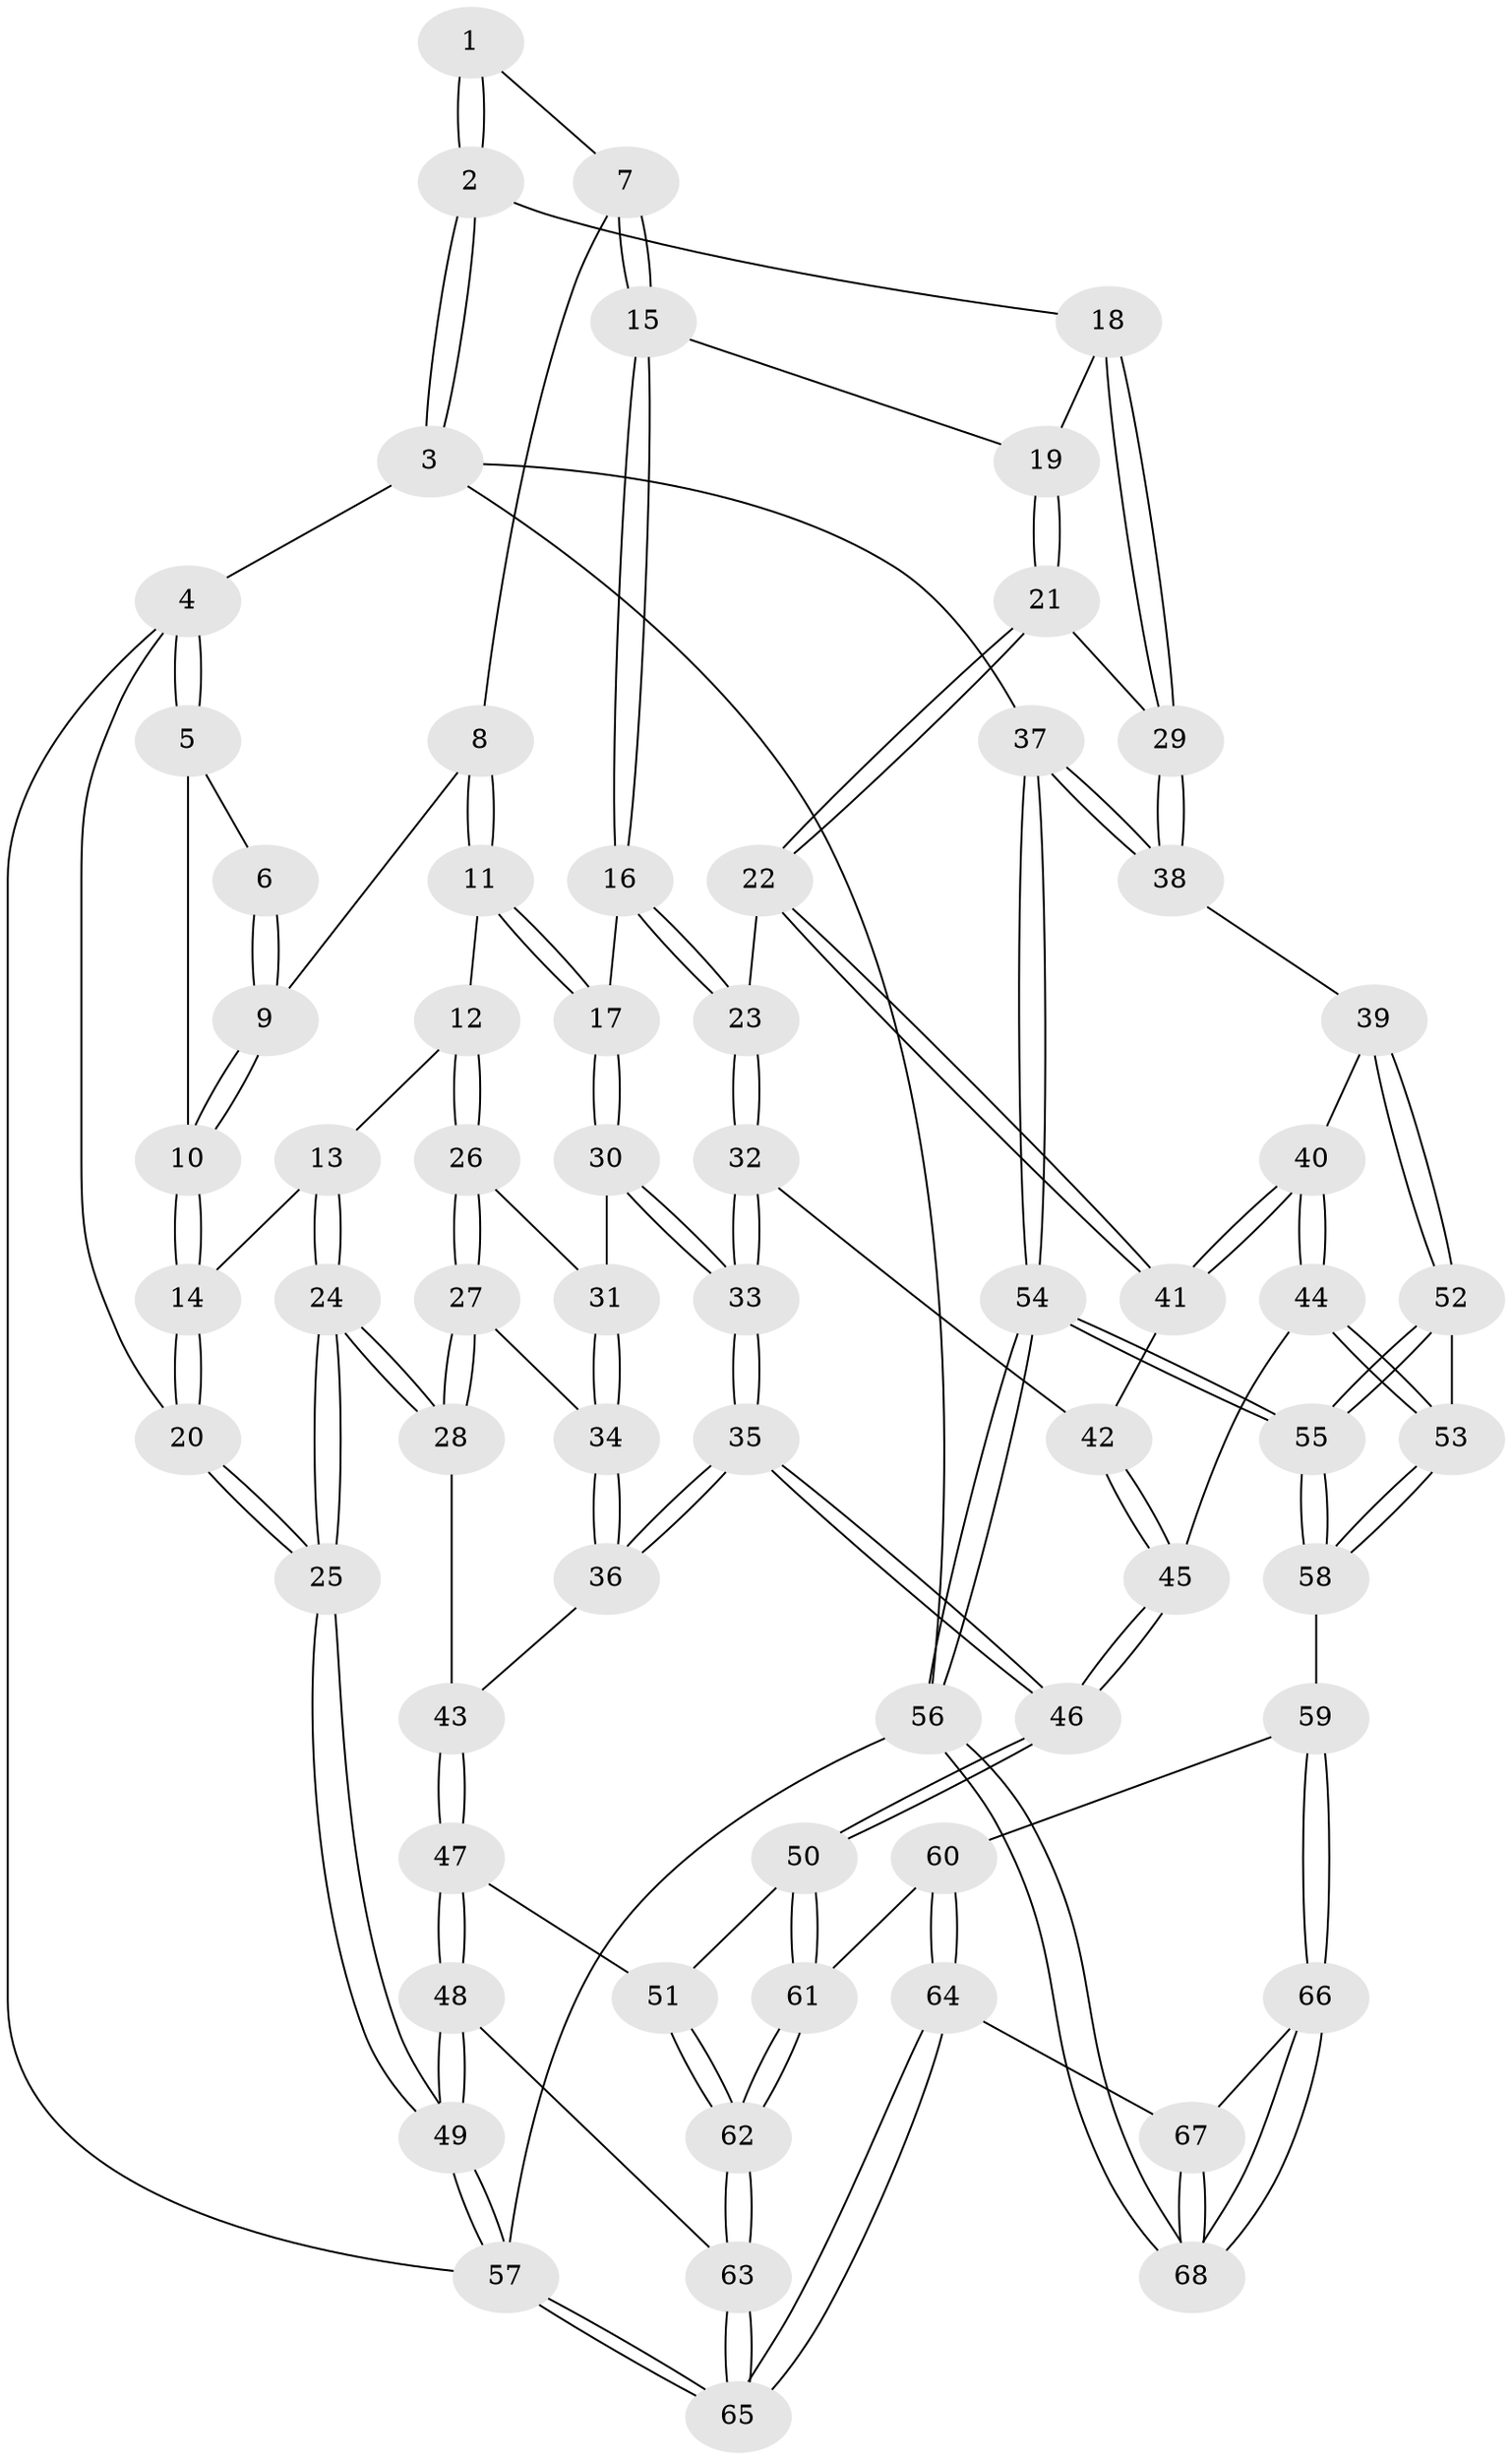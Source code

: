 // coarse degree distribution, {5: 0.37037037037037035, 8: 0.037037037037037035, 3: 0.1111111111111111, 4: 0.37037037037037035, 6: 0.07407407407407407, 7: 0.037037037037037035}
// Generated by graph-tools (version 1.1) at 2025/21/03/04/25 18:21:03]
// undirected, 68 vertices, 167 edges
graph export_dot {
graph [start="1"]
  node [color=gray90,style=filled];
  1 [pos="+0.5495638610487087+0"];
  2 [pos="+1+0"];
  3 [pos="+1+0"];
  4 [pos="+0+0"];
  5 [pos="+0.13974478319441072+0"];
  6 [pos="+0.37996556100674117+0"];
  7 [pos="+0.5287316452355921+0.07196395160383927"];
  8 [pos="+0.48521082300448554+0.08630940381125886"];
  9 [pos="+0.37393061049286996+0.08127592292339045"];
  10 [pos="+0.24150906809637906+0.1005020790656675"];
  11 [pos="+0.38367104906384736+0.22918537265315883"];
  12 [pos="+0.2640297838683882+0.17547153273884067"];
  13 [pos="+0.2597448782902184+0.16374928613451892"];
  14 [pos="+0.2396666821146863+0.10686176397002672"];
  15 [pos="+0.566754901507219+0.1191166633772002"];
  16 [pos="+0.5765201123039364+0.22274824886596453"];
  17 [pos="+0.3974566572070036+0.25352877991651096"];
  18 [pos="+1+0"];
  19 [pos="+0.7031940802843814+0.10320097532764237"];
  20 [pos="+0+0.2668902898417554"];
  21 [pos="+0.7670908242383863+0.30211474550781336"];
  22 [pos="+0.7451698828752051+0.3137140508210841"];
  23 [pos="+0.5830206447056199+0.2380744276278176"];
  24 [pos="+0+0.3705470247492867"];
  25 [pos="+0+0.3599435174358043"];
  26 [pos="+0.24414816298813946+0.25572602889698043"];
  27 [pos="+0.07952003283100655+0.36926581040610656"];
  28 [pos="+0.05950144596745475+0.3812619996263839"];
  29 [pos="+0.8185715185485951+0.28932558897714633"];
  30 [pos="+0.39687295411802553+0.2966614569067729"];
  31 [pos="+0.2870262145458016+0.3198392267700404"];
  32 [pos="+0.4937342518690636+0.4034217849762011"];
  33 [pos="+0.46097266877749266+0.4254003690885949"];
  34 [pos="+0.2867854559612189+0.344635955313805"];
  35 [pos="+0.44346847373151194+0.45918443038336565"];
  36 [pos="+0.302928948140267+0.43633803492964657"];
  37 [pos="+1+0.3770025860424905"];
  38 [pos="+0.9507256516177295+0.4127520592043811"];
  39 [pos="+0.8995191596471934+0.5002829513461199"];
  40 [pos="+0.8198050595596768+0.497064212697888"];
  41 [pos="+0.719005884657019+0.3910052750404098"];
  42 [pos="+0.6840624519408176+0.4260455290535103"];
  43 [pos="+0.21345572222404843+0.47391204959304234"];
  44 [pos="+0.748887221281568+0.5674167369726606"];
  45 [pos="+0.6689638199533563+0.5296697949041123"];
  46 [pos="+0.48678738326659543+0.6596472925116758"];
  47 [pos="+0.22171258191574839+0.663922469149934"];
  48 [pos="+0+0.7004190148028373"];
  49 [pos="+0+0.6989259870820163"];
  50 [pos="+0.4850434086619951+0.6684923544019913"];
  51 [pos="+0.23369958790444023+0.6714086568226161"];
  52 [pos="+0.9186506083053354+0.6043921192162652"];
  53 [pos="+0.7630463146672269+0.6019193212661379"];
  54 [pos="+1+0.9600187550514959"];
  55 [pos="+1+0.8153113706901906"];
  56 [pos="+1+1"];
  57 [pos="+0+1"];
  58 [pos="+0.7252533035927642+0.7714639683972162"];
  59 [pos="+0.6322882386696208+0.7961571282853744"];
  60 [pos="+0.5189143452600423+0.7356041605532833"];
  61 [pos="+0.5155335308261147+0.7306108041778117"];
  62 [pos="+0.22694170927720025+0.8816585245815841"];
  63 [pos="+0.2181331753719381+0.9108803753424072"];
  64 [pos="+0.28298901269561627+1"];
  65 [pos="+0.27829435179225104+1"];
  66 [pos="+0.640206621123165+0.8663103027796447"];
  67 [pos="+0.5779176660757555+1"];
  68 [pos="+1+1"];
  1 -- 2;
  1 -- 2;
  1 -- 7;
  2 -- 3;
  2 -- 3;
  2 -- 18;
  3 -- 4;
  3 -- 37;
  3 -- 56;
  4 -- 5;
  4 -- 5;
  4 -- 20;
  4 -- 57;
  5 -- 6;
  5 -- 10;
  6 -- 9;
  6 -- 9;
  7 -- 8;
  7 -- 15;
  7 -- 15;
  8 -- 9;
  8 -- 11;
  8 -- 11;
  9 -- 10;
  9 -- 10;
  10 -- 14;
  10 -- 14;
  11 -- 12;
  11 -- 17;
  11 -- 17;
  12 -- 13;
  12 -- 26;
  12 -- 26;
  13 -- 14;
  13 -- 24;
  13 -- 24;
  14 -- 20;
  14 -- 20;
  15 -- 16;
  15 -- 16;
  15 -- 19;
  16 -- 17;
  16 -- 23;
  16 -- 23;
  17 -- 30;
  17 -- 30;
  18 -- 19;
  18 -- 29;
  18 -- 29;
  19 -- 21;
  19 -- 21;
  20 -- 25;
  20 -- 25;
  21 -- 22;
  21 -- 22;
  21 -- 29;
  22 -- 23;
  22 -- 41;
  22 -- 41;
  23 -- 32;
  23 -- 32;
  24 -- 25;
  24 -- 25;
  24 -- 28;
  24 -- 28;
  25 -- 49;
  25 -- 49;
  26 -- 27;
  26 -- 27;
  26 -- 31;
  27 -- 28;
  27 -- 28;
  27 -- 34;
  28 -- 43;
  29 -- 38;
  29 -- 38;
  30 -- 31;
  30 -- 33;
  30 -- 33;
  31 -- 34;
  31 -- 34;
  32 -- 33;
  32 -- 33;
  32 -- 42;
  33 -- 35;
  33 -- 35;
  34 -- 36;
  34 -- 36;
  35 -- 36;
  35 -- 36;
  35 -- 46;
  35 -- 46;
  36 -- 43;
  37 -- 38;
  37 -- 38;
  37 -- 54;
  37 -- 54;
  38 -- 39;
  39 -- 40;
  39 -- 52;
  39 -- 52;
  40 -- 41;
  40 -- 41;
  40 -- 44;
  40 -- 44;
  41 -- 42;
  42 -- 45;
  42 -- 45;
  43 -- 47;
  43 -- 47;
  44 -- 45;
  44 -- 53;
  44 -- 53;
  45 -- 46;
  45 -- 46;
  46 -- 50;
  46 -- 50;
  47 -- 48;
  47 -- 48;
  47 -- 51;
  48 -- 49;
  48 -- 49;
  48 -- 63;
  49 -- 57;
  49 -- 57;
  50 -- 51;
  50 -- 61;
  50 -- 61;
  51 -- 62;
  51 -- 62;
  52 -- 53;
  52 -- 55;
  52 -- 55;
  53 -- 58;
  53 -- 58;
  54 -- 55;
  54 -- 55;
  54 -- 56;
  54 -- 56;
  55 -- 58;
  55 -- 58;
  56 -- 68;
  56 -- 68;
  56 -- 57;
  57 -- 65;
  57 -- 65;
  58 -- 59;
  59 -- 60;
  59 -- 66;
  59 -- 66;
  60 -- 61;
  60 -- 64;
  60 -- 64;
  61 -- 62;
  61 -- 62;
  62 -- 63;
  62 -- 63;
  63 -- 65;
  63 -- 65;
  64 -- 65;
  64 -- 65;
  64 -- 67;
  66 -- 67;
  66 -- 68;
  66 -- 68;
  67 -- 68;
  67 -- 68;
}
